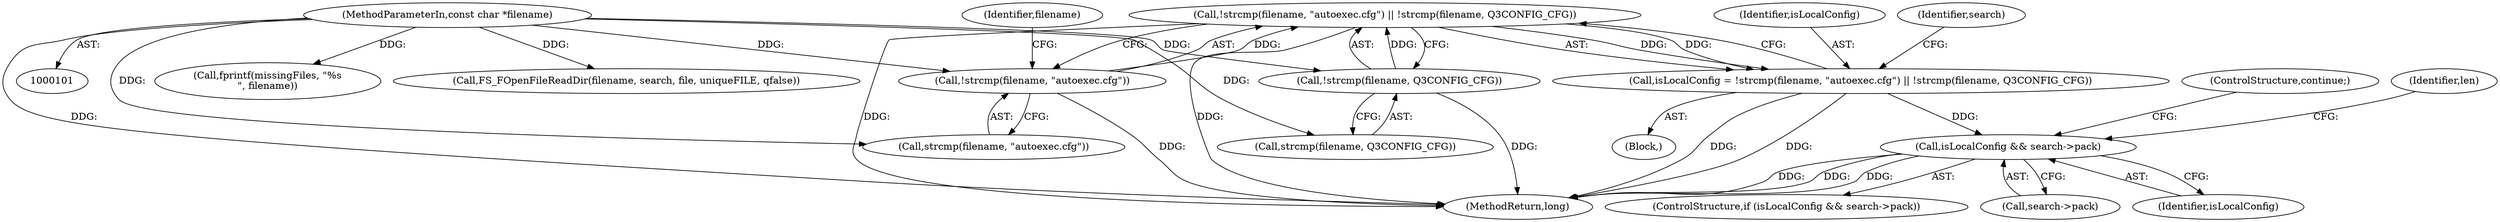 digraph "0_OpenJK_b6ff2bcb1e4e6976d61e316175c6d7c99860fe20_5@API" {
"1000117" [label="(Call,!strcmp(filename, \"autoexec.cfg\") || !strcmp(filename, Q3CONFIG_CFG))"];
"1000118" [label="(Call,!strcmp(filename, \"autoexec.cfg\"))"];
"1000102" [label="(MethodParameterIn,const char *filename)"];
"1000122" [label="(Call,!strcmp(filename, Q3CONFIG_CFG))"];
"1000115" [label="(Call,isLocalConfig = !strcmp(filename, \"autoexec.cfg\") || !strcmp(filename, Q3CONFIG_CFG))"];
"1000138" [label="(Call,isLocalConfig && search->pack)"];
"1000117" [label="(Call,!strcmp(filename, \"autoexec.cfg\") || !strcmp(filename, Q3CONFIG_CFG))"];
"1000119" [label="(Call,strcmp(filename, \"autoexec.cfg\"))"];
"1000138" [label="(Call,isLocalConfig && search->pack)"];
"1000105" [label="(Block,)"];
"1000140" [label="(Call,search->pack)"];
"1000115" [label="(Call,isLocalConfig = !strcmp(filename, \"autoexec.cfg\") || !strcmp(filename, Q3CONFIG_CFG))"];
"1000123" [label="(Call,strcmp(filename, Q3CONFIG_CFG))"];
"1000118" [label="(Call,!strcmp(filename, \"autoexec.cfg\"))"];
"1000176" [label="(Call,fprintf(missingFiles, \"%s\n\", filename))"];
"1000145" [label="(Identifier,len)"];
"1000122" [label="(Call,!strcmp(filename, Q3CONFIG_CFG))"];
"1000128" [label="(Identifier,search)"];
"1000102" [label="(MethodParameterIn,const char *filename)"];
"1000116" [label="(Identifier,isLocalConfig)"];
"1000139" [label="(Identifier,isLocalConfig)"];
"1000137" [label="(ControlStructure,if (isLocalConfig && search->pack))"];
"1000146" [label="(Call,FS_FOpenFileReadDir(filename, search, file, uniqueFILE, qfalse))"];
"1000143" [label="(ControlStructure,continue;)"];
"1000194" [label="(MethodReturn,long)"];
"1000124" [label="(Identifier,filename)"];
"1000117" -> "1000115"  [label="AST: "];
"1000117" -> "1000118"  [label="CFG: "];
"1000117" -> "1000122"  [label="CFG: "];
"1000118" -> "1000117"  [label="AST: "];
"1000122" -> "1000117"  [label="AST: "];
"1000115" -> "1000117"  [label="CFG: "];
"1000117" -> "1000194"  [label="DDG: "];
"1000117" -> "1000194"  [label="DDG: "];
"1000117" -> "1000115"  [label="DDG: "];
"1000117" -> "1000115"  [label="DDG: "];
"1000118" -> "1000117"  [label="DDG: "];
"1000122" -> "1000117"  [label="DDG: "];
"1000118" -> "1000119"  [label="CFG: "];
"1000119" -> "1000118"  [label="AST: "];
"1000124" -> "1000118"  [label="CFG: "];
"1000118" -> "1000194"  [label="DDG: "];
"1000102" -> "1000118"  [label="DDG: "];
"1000102" -> "1000101"  [label="AST: "];
"1000102" -> "1000194"  [label="DDG: "];
"1000102" -> "1000119"  [label="DDG: "];
"1000102" -> "1000122"  [label="DDG: "];
"1000102" -> "1000123"  [label="DDG: "];
"1000102" -> "1000146"  [label="DDG: "];
"1000102" -> "1000176"  [label="DDG: "];
"1000122" -> "1000123"  [label="CFG: "];
"1000123" -> "1000122"  [label="AST: "];
"1000122" -> "1000194"  [label="DDG: "];
"1000115" -> "1000105"  [label="AST: "];
"1000116" -> "1000115"  [label="AST: "];
"1000128" -> "1000115"  [label="CFG: "];
"1000115" -> "1000194"  [label="DDG: "];
"1000115" -> "1000194"  [label="DDG: "];
"1000115" -> "1000138"  [label="DDG: "];
"1000138" -> "1000137"  [label="AST: "];
"1000138" -> "1000139"  [label="CFG: "];
"1000138" -> "1000140"  [label="CFG: "];
"1000139" -> "1000138"  [label="AST: "];
"1000140" -> "1000138"  [label="AST: "];
"1000143" -> "1000138"  [label="CFG: "];
"1000145" -> "1000138"  [label="CFG: "];
"1000138" -> "1000194"  [label="DDG: "];
"1000138" -> "1000194"  [label="DDG: "];
"1000138" -> "1000194"  [label="DDG: "];
}
